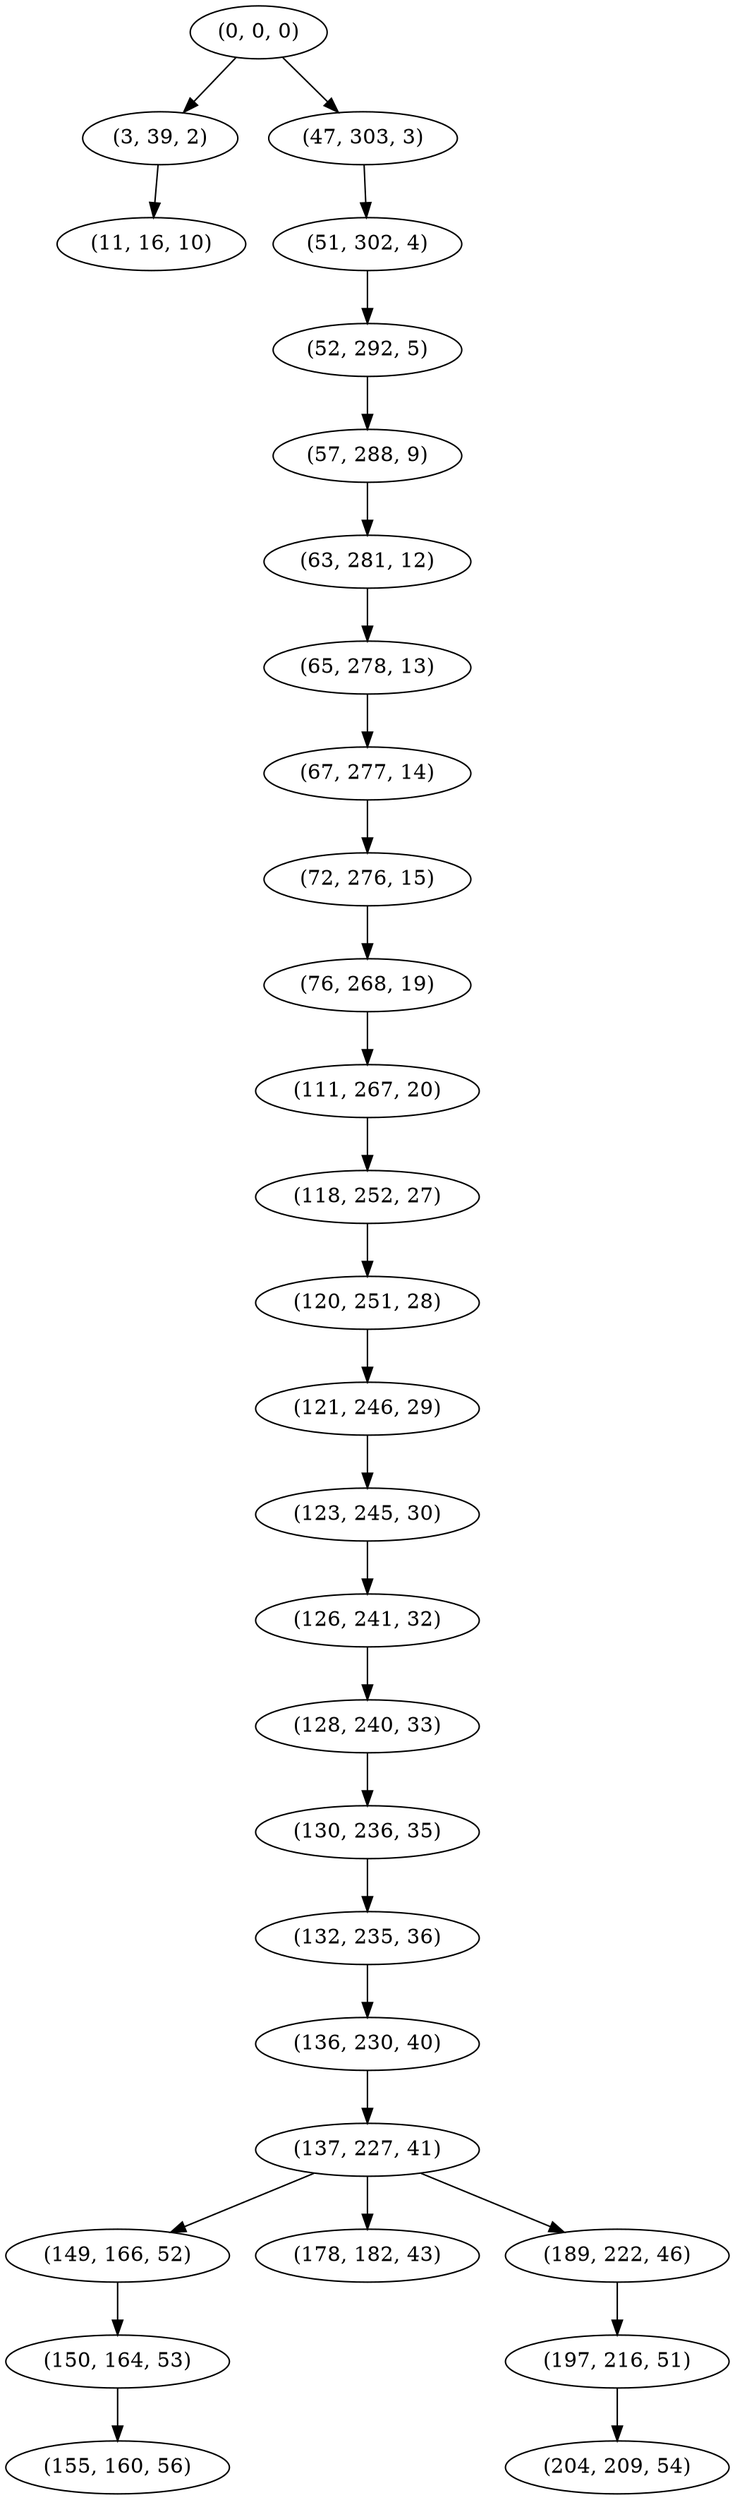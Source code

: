 digraph tree {
    "(0, 0, 0)";
    "(3, 39, 2)";
    "(11, 16, 10)";
    "(47, 303, 3)";
    "(51, 302, 4)";
    "(52, 292, 5)";
    "(57, 288, 9)";
    "(63, 281, 12)";
    "(65, 278, 13)";
    "(67, 277, 14)";
    "(72, 276, 15)";
    "(76, 268, 19)";
    "(111, 267, 20)";
    "(118, 252, 27)";
    "(120, 251, 28)";
    "(121, 246, 29)";
    "(123, 245, 30)";
    "(126, 241, 32)";
    "(128, 240, 33)";
    "(130, 236, 35)";
    "(132, 235, 36)";
    "(136, 230, 40)";
    "(137, 227, 41)";
    "(149, 166, 52)";
    "(150, 164, 53)";
    "(155, 160, 56)";
    "(178, 182, 43)";
    "(189, 222, 46)";
    "(197, 216, 51)";
    "(204, 209, 54)";
    "(0, 0, 0)" -> "(3, 39, 2)";
    "(0, 0, 0)" -> "(47, 303, 3)";
    "(3, 39, 2)" -> "(11, 16, 10)";
    "(47, 303, 3)" -> "(51, 302, 4)";
    "(51, 302, 4)" -> "(52, 292, 5)";
    "(52, 292, 5)" -> "(57, 288, 9)";
    "(57, 288, 9)" -> "(63, 281, 12)";
    "(63, 281, 12)" -> "(65, 278, 13)";
    "(65, 278, 13)" -> "(67, 277, 14)";
    "(67, 277, 14)" -> "(72, 276, 15)";
    "(72, 276, 15)" -> "(76, 268, 19)";
    "(76, 268, 19)" -> "(111, 267, 20)";
    "(111, 267, 20)" -> "(118, 252, 27)";
    "(118, 252, 27)" -> "(120, 251, 28)";
    "(120, 251, 28)" -> "(121, 246, 29)";
    "(121, 246, 29)" -> "(123, 245, 30)";
    "(123, 245, 30)" -> "(126, 241, 32)";
    "(126, 241, 32)" -> "(128, 240, 33)";
    "(128, 240, 33)" -> "(130, 236, 35)";
    "(130, 236, 35)" -> "(132, 235, 36)";
    "(132, 235, 36)" -> "(136, 230, 40)";
    "(136, 230, 40)" -> "(137, 227, 41)";
    "(137, 227, 41)" -> "(149, 166, 52)";
    "(137, 227, 41)" -> "(178, 182, 43)";
    "(137, 227, 41)" -> "(189, 222, 46)";
    "(149, 166, 52)" -> "(150, 164, 53)";
    "(150, 164, 53)" -> "(155, 160, 56)";
    "(189, 222, 46)" -> "(197, 216, 51)";
    "(197, 216, 51)" -> "(204, 209, 54)";
}
